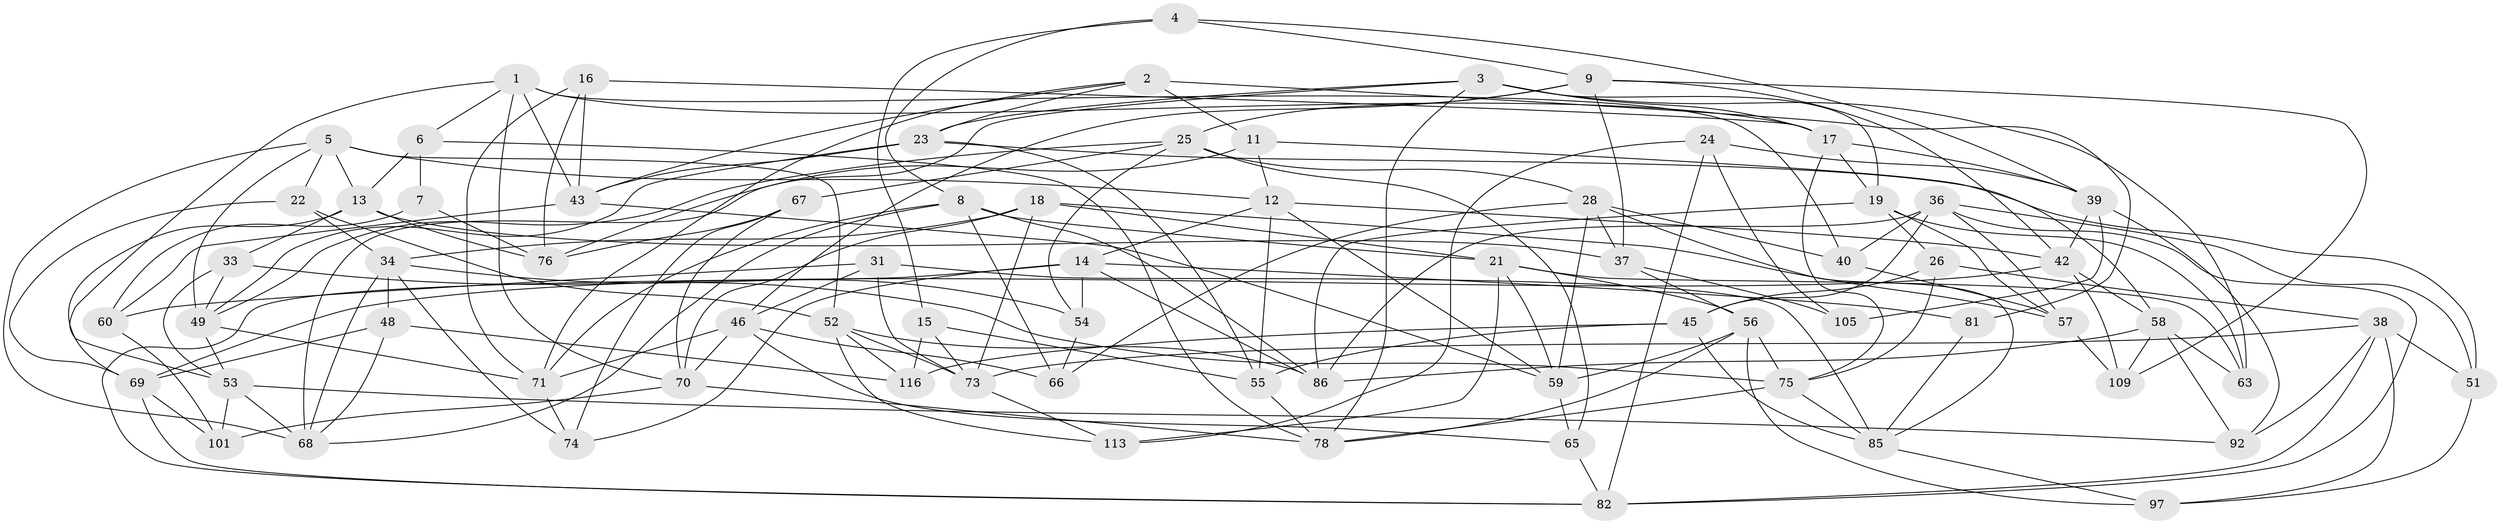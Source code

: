 // original degree distribution, {4: 1.0}
// Generated by graph-tools (version 1.1) at 2025/11/02/27/25 16:11:46]
// undirected, 73 vertices, 185 edges
graph export_dot {
graph [start="1"]
  node [color=gray90,style=filled];
  1 [super="+20"];
  2 [super="+30"];
  3 [super="+96"];
  4;
  5 [super="+10"];
  6;
  7;
  8 [super="+29"];
  9 [super="+83"];
  11;
  12 [super="+32"];
  13 [super="+88"];
  14 [super="+110"];
  15;
  16;
  17 [super="+44"];
  18 [super="+61"];
  19 [super="+106"];
  21 [super="+27"];
  22;
  23 [super="+35"];
  24;
  25 [super="+41"];
  26;
  28 [super="+111"];
  31;
  33;
  34 [super="+108"];
  36 [super="+90"];
  37 [super="+104"];
  38 [super="+62"];
  39 [super="+84"];
  40;
  42 [super="+47"];
  43 [super="+115"];
  45 [super="+91"];
  46 [super="+50"];
  48;
  49 [super="+107"];
  51;
  52 [super="+64"];
  53 [super="+93"];
  54;
  55 [super="+103"];
  56 [super="+80"];
  57 [super="+72"];
  58 [super="+117"];
  59 [super="+112"];
  60;
  63;
  65;
  66;
  67;
  68 [super="+100"];
  69 [super="+89"];
  70 [super="+94"];
  71 [super="+95"];
  73 [super="+114"];
  74;
  75 [super="+87"];
  76 [super="+77"];
  78 [super="+79"];
  81;
  82 [super="+99"];
  85 [super="+102"];
  86 [super="+98"];
  92;
  97;
  101;
  105;
  109;
  113;
  116;
  1 -- 17;
  1 -- 6;
  1 -- 40;
  1 -- 43;
  1 -- 53;
  1 -- 70;
  2 -- 11;
  2 -- 43;
  2 -- 81 [weight=2];
  2 -- 71;
  2 -- 23;
  3 -- 23;
  3 -- 63;
  3 -- 17;
  3 -- 19;
  3 -- 76;
  3 -- 78;
  4 -- 15;
  4 -- 39;
  4 -- 8;
  4 -- 9;
  5 -- 13;
  5 -- 49;
  5 -- 52;
  5 -- 22;
  5 -- 12;
  5 -- 68;
  6 -- 78;
  6 -- 7;
  6 -- 13;
  7 -- 60;
  7 -- 76 [weight=2];
  8 -- 68;
  8 -- 66;
  8 -- 86;
  8 -- 71;
  8 -- 21;
  9 -- 42;
  9 -- 109;
  9 -- 37;
  9 -- 46;
  9 -- 25;
  11 -- 58;
  11 -- 12;
  11 -- 68;
  12 -- 59;
  12 -- 42;
  12 -- 14;
  12 -- 55;
  13 -- 69;
  13 -- 37;
  13 -- 33;
  13 -- 76;
  14 -- 54;
  14 -- 81;
  14 -- 86;
  14 -- 74;
  14 -- 82;
  15 -- 116;
  15 -- 73;
  15 -- 55;
  16 -- 76;
  16 -- 17;
  16 -- 43;
  16 -- 71;
  17 -- 19;
  17 -- 75;
  17 -- 39;
  18 -- 57 [weight=2];
  18 -- 73;
  18 -- 21;
  18 -- 34;
  18 -- 70;
  19 -- 26;
  19 -- 63;
  19 -- 57;
  19 -- 86;
  21 -- 63;
  21 -- 113;
  21 -- 56;
  21 -- 59;
  22 -- 34;
  22 -- 69;
  22 -- 52;
  23 -- 51;
  23 -- 49;
  23 -- 43;
  23 -- 55;
  24 -- 113;
  24 -- 82;
  24 -- 105;
  24 -- 39;
  25 -- 67;
  25 -- 28;
  25 -- 65;
  25 -- 54;
  25 -- 49;
  26 -- 38;
  26 -- 75;
  26 -- 45;
  28 -- 66;
  28 -- 40;
  28 -- 37;
  28 -- 85;
  28 -- 59;
  31 -- 60;
  31 -- 73;
  31 -- 46;
  31 -- 85;
  33 -- 75;
  33 -- 49;
  33 -- 53;
  34 -- 54;
  34 -- 48;
  34 -- 68;
  34 -- 74;
  36 -- 86;
  36 -- 40;
  36 -- 82;
  36 -- 57;
  36 -- 51;
  36 -- 45;
  37 -- 105 [weight=2];
  37 -- 56;
  38 -- 82;
  38 -- 51;
  38 -- 73;
  38 -- 92;
  38 -- 97;
  39 -- 105;
  39 -- 42;
  39 -- 92;
  40 -- 57;
  42 -- 58;
  42 -- 69;
  42 -- 109;
  43 -- 60;
  43 -- 59;
  45 -- 55 [weight=2];
  45 -- 116;
  45 -- 85;
  46 -- 65;
  46 -- 71;
  46 -- 66;
  46 -- 70;
  48 -- 116;
  48 -- 69;
  48 -- 68;
  49 -- 53;
  49 -- 71;
  51 -- 97;
  52 -- 73;
  52 -- 113;
  52 -- 116;
  52 -- 86;
  53 -- 101;
  53 -- 92;
  53 -- 68;
  54 -- 66;
  55 -- 78;
  56 -- 59;
  56 -- 97;
  56 -- 75;
  56 -- 78;
  57 -- 109;
  58 -- 109;
  58 -- 92;
  58 -- 63;
  58 -- 86;
  59 -- 65;
  60 -- 101;
  65 -- 82;
  67 -- 74;
  67 -- 70;
  67 -- 76;
  69 -- 101;
  69 -- 82;
  70 -- 101;
  70 -- 78;
  71 -- 74;
  73 -- 113;
  75 -- 85;
  75 -- 78;
  81 -- 85;
  85 -- 97;
}
